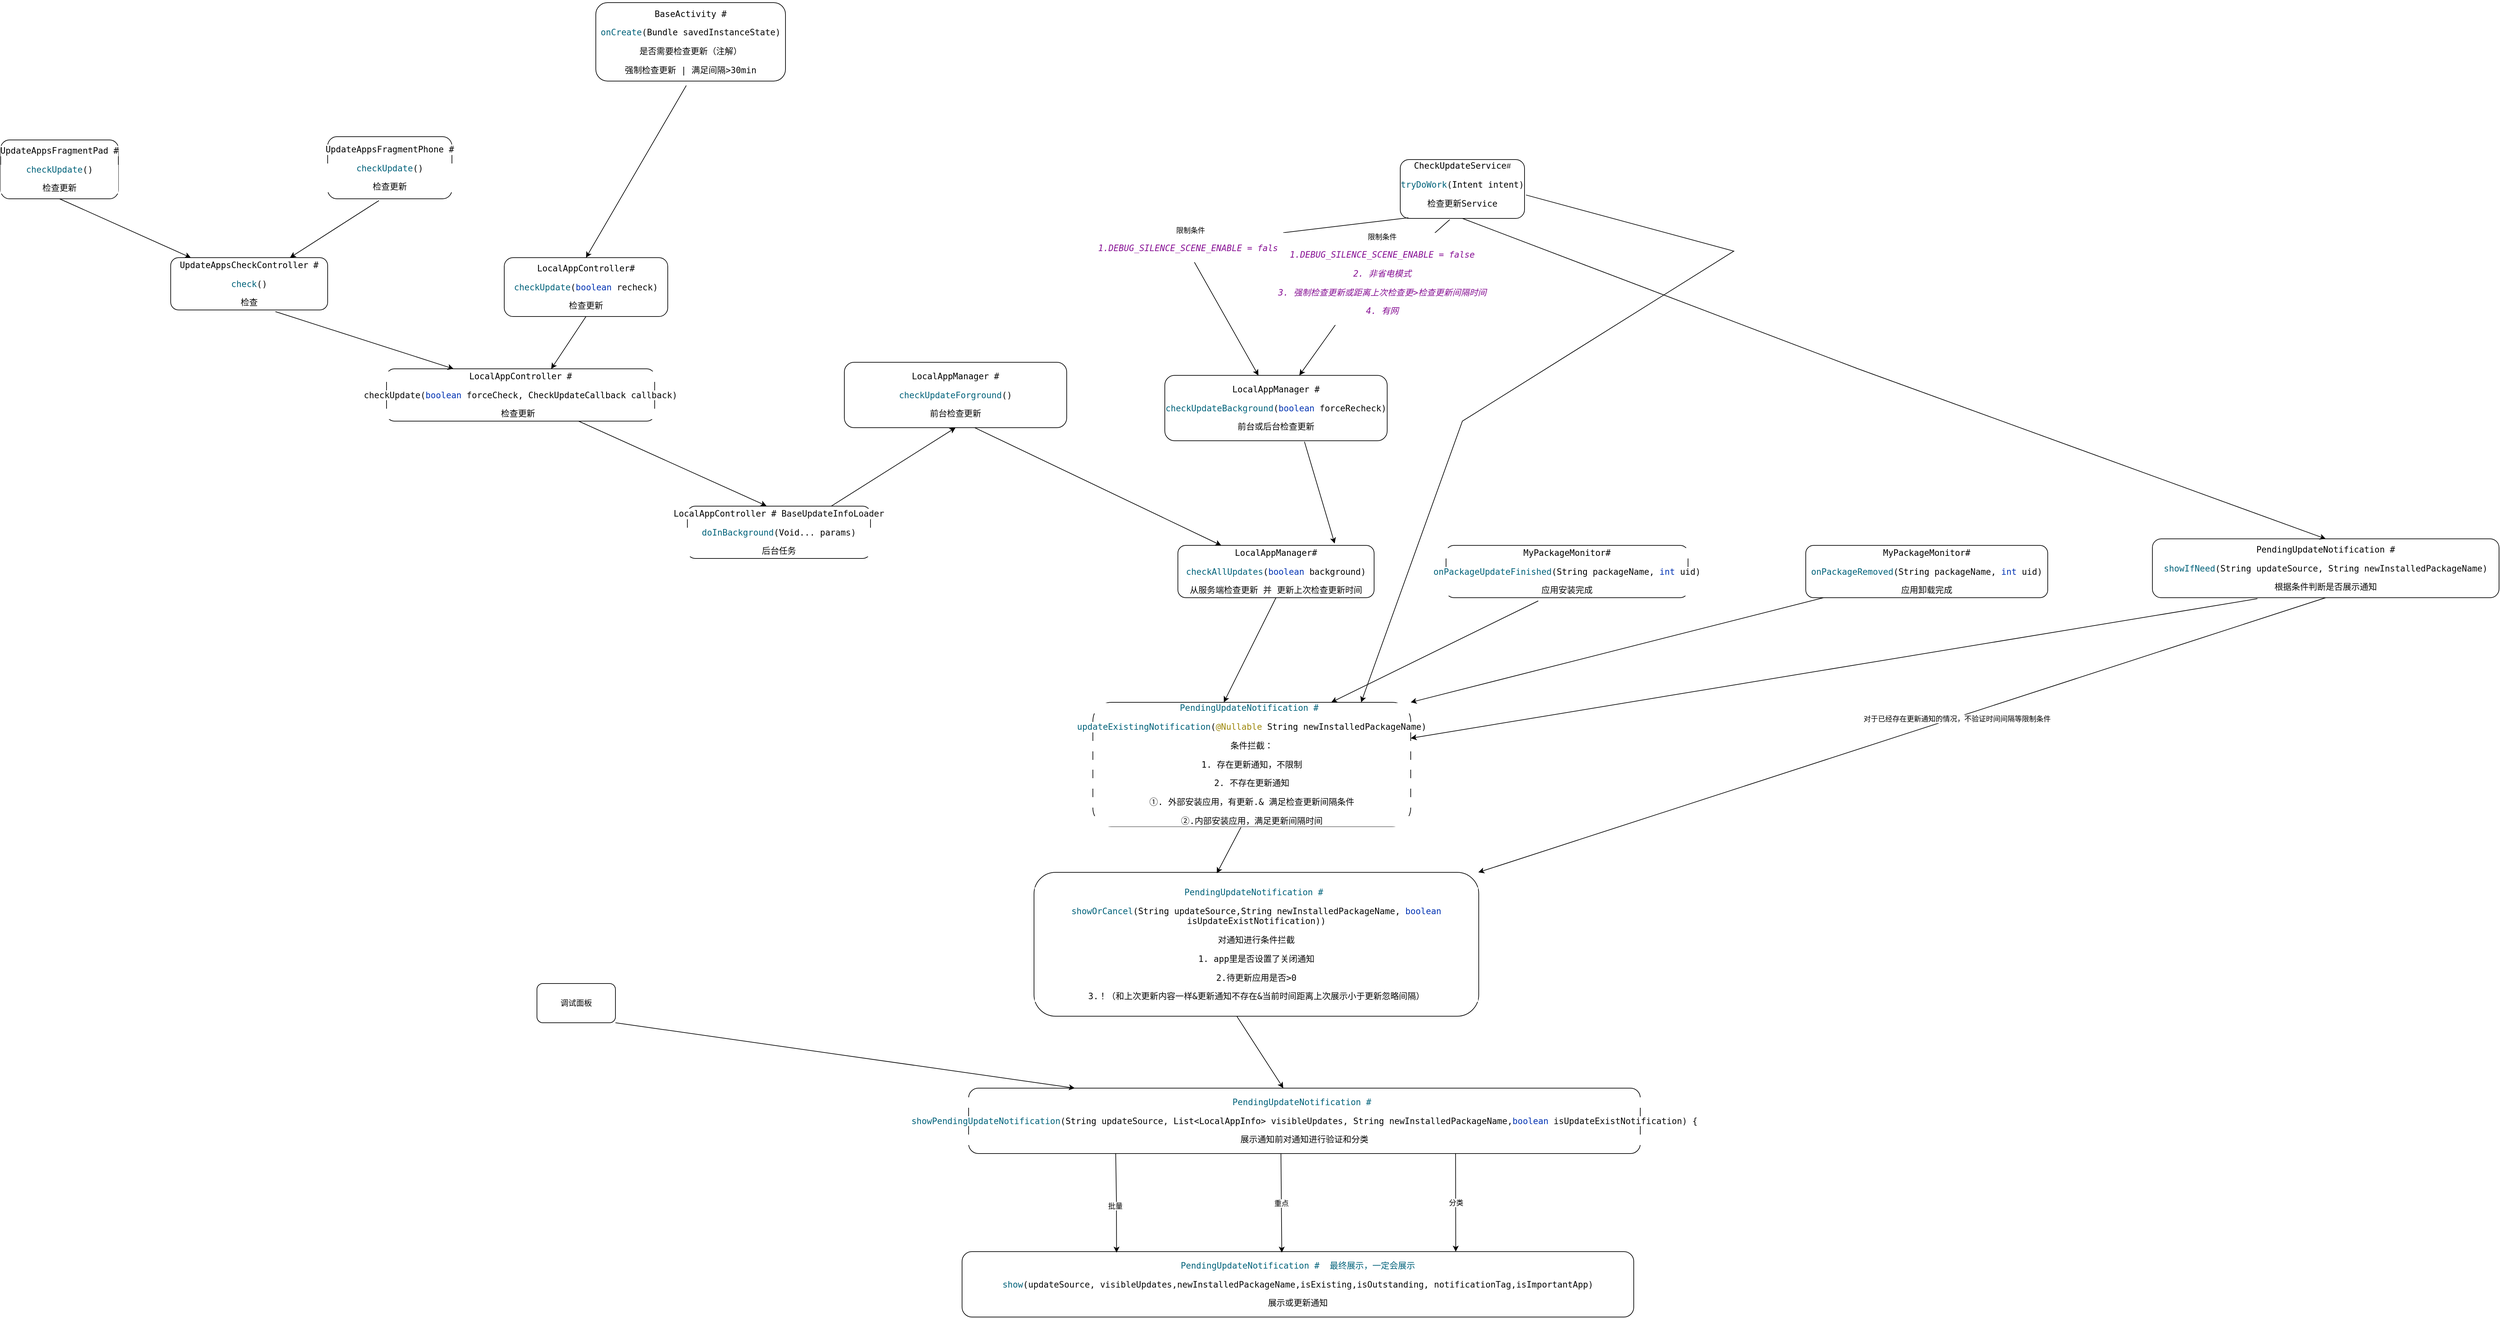 <mxfile version="16.5.0" type="github">
  <diagram id="l4tcxmfZncSMQ29FKpY7" name="Page-1">
    <mxGraphModel dx="3846" dy="2397" grid="1" gridSize="10" guides="1" tooltips="1" connect="1" arrows="1" fold="1" page="1" pageScale="1" pageWidth="827" pageHeight="1169" math="0" shadow="0">
      <root>
        <mxCell id="0" />
        <mxCell id="1" parent="0" />
        <mxCell id="yh1fPblWoHR3ejIN9CGP-2" value="&lt;pre style=&quot;background-color: #ffffff ; color: #080808 ; font-family: &amp;#34;jetbrains mono&amp;#34; , monospace ; font-size: 9.8pt&quot;&gt;&lt;span style=&quot;color: #00627a&quot;&gt;PendingUpdateNotification # &lt;/span&gt;&lt;/pre&gt;&lt;pre style=&quot;background-color: #ffffff ; color: #080808 ; font-family: &amp;#34;jetbrains mono&amp;#34; , monospace ; font-size: 9.8pt&quot;&gt;&lt;span style=&quot;color: #00627a&quot;&gt;updateExistingNotification&lt;/span&gt;(&lt;span style=&quot;color: #9e880d&quot;&gt;@Nullable &lt;/span&gt;&lt;span style=&quot;color: #000000&quot;&gt;String &lt;/span&gt;newInstalledPackageName)&lt;/pre&gt;&lt;pre style=&quot;background-color: #ffffff ; color: #080808 ; font-family: &amp;#34;jetbrains mono&amp;#34; , monospace ; font-size: 9.8pt&quot;&gt;条件拦截：&lt;/pre&gt;&lt;pre style=&quot;background-color: #ffffff ; color: #080808 ; font-family: &amp;#34;jetbrains mono&amp;#34; , monospace ; font-size: 9.8pt&quot;&gt;1. 存在更新通知，不限制&lt;/pre&gt;&lt;pre style=&quot;background-color: #ffffff ; color: #080808 ; font-family: &amp;#34;jetbrains mono&amp;#34; , monospace ; font-size: 9.8pt&quot;&gt;2. 不存在更新通知&lt;/pre&gt;&lt;pre style=&quot;background-color: #ffffff ; color: #080808 ; font-family: &amp;#34;jetbrains mono&amp;#34; , monospace ; font-size: 9.8pt&quot;&gt;①. 外部安装应用，有更新.&amp;amp; 满足检查更新间隔条件&lt;/pre&gt;&lt;pre style=&quot;background-color: #ffffff ; color: #080808 ; font-family: &amp;#34;jetbrains mono&amp;#34; , monospace ; font-size: 9.8pt&quot;&gt;②.内部安装应用，满足更新间隔时间&lt;/pre&gt;" style="rounded=1;whiteSpace=wrap;html=1;" parent="1" vertex="1">
          <mxGeometry x="190" y="280" width="486" height="190" as="geometry" />
        </mxCell>
        <mxCell id="yh1fPblWoHR3ejIN9CGP-3" value="&lt;span style=&quot;background-color: rgb(255 , 255 , 255) ; font-family: &amp;#34;jetbrains mono&amp;#34; , monospace ; font-size: 9.8pt&quot;&gt;CheckUpdateService&lt;/span&gt;#&lt;br&gt;&lt;pre style=&quot;background-color: #ffffff ; color: #080808 ; font-family: &amp;#34;jetbrains mono&amp;#34; , monospace ; font-size: 9.8pt&quot;&gt;&lt;span style=&quot;color: #00627a&quot;&gt;tryDoWork&lt;/span&gt;(&lt;span style=&quot;color: #000000&quot;&gt;Intent &lt;/span&gt;intent)&lt;/pre&gt;&lt;pre style=&quot;background-color: #ffffff ; color: #080808 ; font-family: &amp;#34;jetbrains mono&amp;#34; , monospace ; font-size: 9.8pt&quot;&gt;检查更新Service&lt;/pre&gt;" style="rounded=1;whiteSpace=wrap;html=1;" parent="1" vertex="1">
          <mxGeometry x="660" y="-550" width="190" height="90" as="geometry" />
        </mxCell>
        <mxCell id="yh1fPblWoHR3ejIN9CGP-4" value="&lt;pre style=&quot;background-color: #ffffff ; color: #080808 ; font-family: &amp;#34;jetbrains mono&amp;#34; , monospace ; font-size: 9.8pt&quot;&gt;&lt;pre style=&quot;font-family: &amp;#34;jetbrains mono&amp;#34; , monospace ; font-size: 9.8pt&quot;&gt;&lt;span style=&quot;color: #000000&quot;&gt;LocalAppManager#&lt;/span&gt;&lt;/pre&gt;&lt;/pre&gt;&lt;pre style=&quot;background-color: #ffffff ; color: #080808 ; font-family: &amp;#34;jetbrains mono&amp;#34; , monospace ; font-size: 9.8pt&quot;&gt;&lt;span style=&quot;color: #00627a&quot;&gt;checkAllUpdates&lt;/span&gt;(&lt;span style=&quot;color: #0033b3&quot;&gt;boolean &lt;/span&gt;background)&lt;/pre&gt;&lt;pre style=&quot;background-color: #ffffff ; color: #080808 ; font-family: &amp;#34;jetbrains mono&amp;#34; , monospace ; font-size: 9.8pt&quot;&gt;从服务端检查更新 并 更新上次检查更新时间&lt;/pre&gt;" style="rounded=1;whiteSpace=wrap;html=1;" parent="1" vertex="1">
          <mxGeometry x="320" y="40" width="300" height="80" as="geometry" />
        </mxCell>
        <mxCell id="yh1fPblWoHR3ejIN9CGP-5" value="&lt;pre style=&quot;background-color: #ffffff ; color: #080808 ; font-family: &amp;#34;jetbrains mono&amp;#34; , monospace ; font-size: 9.8pt&quot;&gt;&lt;pre style=&quot;font-family: &amp;#34;jetbrains mono&amp;#34; , monospace ; font-size: 9.8pt&quot;&gt;&lt;span style=&quot;color: #000000&quot;&gt;MyPackageMonitor#&lt;/span&gt;&lt;/pre&gt;&lt;/pre&gt;&lt;pre style=&quot;background-color: #ffffff ; color: #080808 ; font-family: &amp;#34;jetbrains mono&amp;#34; , monospace ; font-size: 9.8pt&quot;&gt;&lt;pre style=&quot;font-family: &amp;#34;jetbrains mono&amp;#34; , monospace ; font-size: 9.8pt&quot;&gt;&lt;span style=&quot;color: #00627a&quot;&gt;onPackageUpdateFinished&lt;/span&gt;(&lt;span style=&quot;color: #000000&quot;&gt;String &lt;/span&gt;packageName, &lt;span style=&quot;color: #0033b3&quot;&gt;int &lt;/span&gt;uid)&lt;/pre&gt;&lt;pre style=&quot;font-family: &amp;#34;jetbrains mono&amp;#34; , monospace ; font-size: 9.8pt&quot;&gt;应用安装完成&lt;/pre&gt;&lt;/pre&gt;" style="rounded=1;whiteSpace=wrap;html=1;" parent="1" vertex="1">
          <mxGeometry x="730" y="40" width="370" height="80" as="geometry" />
        </mxCell>
        <mxCell id="yh1fPblWoHR3ejIN9CGP-6" value="&lt;pre style=&quot;background-color: #ffffff ; color: #080808 ; font-family: &amp;#34;jetbrains mono&amp;#34; , monospace ; font-size: 9.8pt&quot;&gt;&lt;pre style=&quot;font-family: &amp;#34;jetbrains mono&amp;#34; , monospace ; font-size: 9.8pt&quot;&gt;&lt;span style=&quot;color: #000000&quot;&gt;MyPackageMonitor#&lt;/span&gt;&lt;/pre&gt;&lt;/pre&gt;&lt;pre style=&quot;background-color: #ffffff ; color: #080808 ; font-family: &amp;#34;jetbrains mono&amp;#34; , monospace ; font-size: 9.8pt&quot;&gt;&lt;pre style=&quot;font-family: &amp;#34;jetbrains mono&amp;#34; , monospace ; font-size: 9.8pt&quot;&gt;&lt;span style=&quot;color: rgb(0 , 98 , 122) ; font-family: &amp;#34;jetbrains mono&amp;#34; , monospace ; font-size: 9.8pt&quot;&gt;onPackageRemoved&lt;/span&gt;(&lt;span style=&quot;color: #000000&quot;&gt;String &lt;/span&gt;packageName, &lt;span style=&quot;color: #0033b3&quot;&gt;int &lt;/span&gt;uid)&lt;/pre&gt;&lt;pre style=&quot;font-family: &amp;#34;jetbrains mono&amp;#34; , monospace ; font-size: 9.8pt&quot;&gt;应用卸载完成&lt;/pre&gt;&lt;/pre&gt;" style="rounded=1;whiteSpace=wrap;html=1;" parent="1" vertex="1">
          <mxGeometry x="1280" y="40" width="370" height="80" as="geometry" />
        </mxCell>
        <mxCell id="yh1fPblWoHR3ejIN9CGP-7" value="&lt;pre style=&quot;background-color: #ffffff ; color: #080808 ; font-family: &amp;#34;jetbrains mono&amp;#34; , monospace ; font-size: 9.8pt&quot;&gt;&lt;pre style=&quot;font-family: &amp;#34;jetbrains mono&amp;#34; , monospace ; font-size: 9.8pt&quot;&gt;&lt;pre style=&quot;font-family: &amp;#34;jetbrains mono&amp;#34; , monospace ; font-size: 9.8pt&quot;&gt;&lt;span style=&quot;color: #000000&quot;&gt;PendingUpdateNotification #&lt;/span&gt;&lt;/pre&gt;&lt;/pre&gt;&lt;pre style=&quot;font-family: &amp;#34;jetbrains mono&amp;#34; , monospace ; font-size: 9.8pt&quot;&gt;&lt;span style=&quot;color: #00627a&quot;&gt;showIfNeed&lt;/span&gt;(&lt;span style=&quot;color: #000000&quot;&gt;String &lt;/span&gt;updateSource, &lt;span style=&quot;color: #000000&quot;&gt;String &lt;/span&gt;newInstalledPackageName)&lt;/pre&gt;&lt;pre style=&quot;font-family: &amp;#34;jetbrains mono&amp;#34; , monospace ; font-size: 9.8pt&quot;&gt;根据条件判断是否展示通知&lt;/pre&gt;&lt;/pre&gt;" style="rounded=1;whiteSpace=wrap;html=1;" parent="1" vertex="1">
          <mxGeometry x="1810" y="30" width="530" height="90" as="geometry" />
        </mxCell>
        <mxCell id="yh1fPblWoHR3ejIN9CGP-8" value="" style="endArrow=classic;html=1;rounded=0;exitX=0.5;exitY=1;exitDx=0;exitDy=0;entryX=0.5;entryY=0;entryDx=0;entryDy=0;" parent="1" source="yh1fPblWoHR3ejIN9CGP-3" target="yh1fPblWoHR3ejIN9CGP-7" edge="1">
          <mxGeometry width="50" height="50" relative="1" as="geometry">
            <mxPoint x="380" y="100" as="sourcePoint" />
            <mxPoint x="430" y="50" as="targetPoint" />
            <Array as="points">
              <mxPoint x="1360" y="-230" />
            </Array>
          </mxGeometry>
        </mxCell>
        <mxCell id="yh1fPblWoHR3ejIN9CGP-9" value="&lt;pre style=&quot;background-color: #ffffff ; color: #080808 ; font-family: &amp;#34;jetbrains mono&amp;#34; , monospace ; font-size: 9.8pt&quot;&gt;&lt;pre style=&quot;font-family: &amp;#34;jetbrains mono&amp;#34; , monospace ; font-size: 9.8pt&quot;&gt;&lt;span style=&quot;color: #000000&quot;&gt;LocalAppManager #&lt;/span&gt;&lt;/pre&gt;&lt;/pre&gt;&lt;pre style=&quot;background-color: #ffffff ; color: #080808 ; font-family: &amp;#34;jetbrains mono&amp;#34; , monospace ; font-size: 9.8pt&quot;&gt;&lt;span style=&quot;color: #00627a&quot;&gt;checkUpdateBackground&lt;/span&gt;(&lt;span style=&quot;color: #0033b3&quot;&gt;boolean &lt;/span&gt;forceRecheck)&lt;/pre&gt;&lt;pre style=&quot;background-color: #ffffff ; color: #080808 ; font-family: &amp;#34;jetbrains mono&amp;#34; , monospace ; font-size: 9.8pt&quot;&gt;前台或后台检查更新&lt;/pre&gt;" style="rounded=1;whiteSpace=wrap;html=1;" parent="1" vertex="1">
          <mxGeometry x="300" y="-220" width="340" height="100" as="geometry" />
        </mxCell>
        <mxCell id="yh1fPblWoHR3ejIN9CGP-10" value="" style="endArrow=classic;html=1;rounded=0;exitX=0.065;exitY=0.989;exitDx=0;exitDy=0;exitPerimeter=0;entryX=0.421;entryY=0.002;entryDx=0;entryDy=0;entryPerimeter=0;" parent="1" source="yh1fPblWoHR3ejIN9CGP-3" target="yh1fPblWoHR3ejIN9CGP-9" edge="1">
          <mxGeometry width="50" height="50" relative="1" as="geometry">
            <mxPoint x="700" y="-220" as="sourcePoint" />
            <mxPoint x="750" y="-270" as="targetPoint" />
            <Array as="points">
              <mxPoint x="330" y="-420" />
            </Array>
          </mxGeometry>
        </mxCell>
        <mxCell id="yh1fPblWoHR3ejIN9CGP-11" value="限制条件&lt;br&gt;&lt;pre style=&quot;color: rgb(8 , 8 , 8) ; font-family: &amp;#34;jetbrains mono&amp;#34; , monospace ; font-size: 9.8pt&quot;&gt;&lt;span style=&quot;color: #871094 ; font-style: italic&quot;&gt;1.DEBUG_SILENCE_SCENE_ENABLE = false&lt;/span&gt;&lt;/pre&gt;" style="edgeLabel;html=1;align=center;verticalAlign=middle;resizable=0;points=[];" parent="yh1fPblWoHR3ejIN9CGP-10" vertex="1" connectable="0">
          <mxGeometry x="0.17" relative="1" as="geometry">
            <mxPoint as="offset" />
          </mxGeometry>
        </mxCell>
        <mxCell id="yh1fPblWoHR3ejIN9CGP-12" value="" style="endArrow=classic;html=1;rounded=0;exitX=0.398;exitY=1.021;exitDx=0;exitDy=0;exitPerimeter=0;" parent="1" source="yh1fPblWoHR3ejIN9CGP-3" target="yh1fPblWoHR3ejIN9CGP-9" edge="1">
          <mxGeometry width="50" height="50" relative="1" as="geometry">
            <mxPoint x="700" y="-220" as="sourcePoint" />
            <mxPoint x="750" y="-270" as="targetPoint" />
            <Array as="points">
              <mxPoint x="570" y="-310" />
            </Array>
          </mxGeometry>
        </mxCell>
        <mxCell id="yh1fPblWoHR3ejIN9CGP-14" value="限制条件&lt;br&gt;&lt;pre style=&quot;color: rgb(8 , 8 , 8) ; font-family: &amp;#34;jetbrains mono&amp;#34; , monospace ; font-size: 9.8pt&quot;&gt;&lt;span style=&quot;color: rgb(135 , 16 , 148) ; font-style: italic&quot;&gt;1.DEBUG_SILENCE_SCENE_ENABLE = false&lt;/span&gt;&lt;/pre&gt;&lt;pre style=&quot;color: rgb(8 , 8 , 8) ; font-family: &amp;#34;jetbrains mono&amp;#34; , monospace ; font-size: 9.8pt&quot;&gt;&lt;span style=&quot;color: rgb(135 , 16 , 148) ; font-style: italic&quot;&gt;2. 非省电模式&lt;/span&gt;&lt;/pre&gt;&lt;pre style=&quot;color: rgb(8 , 8 , 8) ; font-family: &amp;#34;jetbrains mono&amp;#34; , monospace ; font-size: 9.8pt&quot;&gt;&lt;span style=&quot;color: rgb(135 , 16 , 148) ; font-style: italic&quot;&gt;3. 强制检查更新或距离上次检查更&amp;gt;检查更新间隔时间&lt;/span&gt;&lt;/pre&gt;&lt;pre style=&quot;color: rgb(8 , 8 , 8) ; font-family: &amp;#34;jetbrains mono&amp;#34; , monospace ; font-size: 9.8pt&quot;&gt;&lt;span style=&quot;color: rgb(135 , 16 , 148) ; font-style: italic&quot;&gt;4. 有网&lt;/span&gt;&lt;/pre&gt;" style="edgeLabel;html=1;align=center;verticalAlign=middle;resizable=0;points=[];" parent="yh1fPblWoHR3ejIN9CGP-12" vertex="1" connectable="0">
          <mxGeometry x="-0.175" y="-2" relative="1" as="geometry">
            <mxPoint as="offset" />
          </mxGeometry>
        </mxCell>
        <mxCell id="yh1fPblWoHR3ejIN9CGP-15" value="&lt;pre style=&quot;background-color: #ffffff ; color: #080808 ; font-family: &amp;#34;jetbrains mono&amp;#34; , monospace ; font-size: 9.8pt&quot;&gt;&lt;span style=&quot;color: #000000&quot;&gt;LocalAppController # &lt;/span&gt;BaseUpdateInfoLoader&lt;/pre&gt;&lt;pre style=&quot;background-color: #ffffff ; color: #080808 ; font-family: &amp;#34;jetbrains mono&amp;#34; , monospace ; font-size: 9.8pt&quot;&gt;&lt;pre style=&quot;font-family: &amp;#34;jetbrains mono&amp;#34; , monospace ; font-size: 9.8pt&quot;&gt;&lt;span style=&quot;color: #00627a&quot;&gt;doInBackground&lt;/span&gt;(&lt;span style=&quot;color: #000000&quot;&gt;Void&lt;/span&gt;... params)&lt;/pre&gt;&lt;pre style=&quot;font-family: &amp;#34;jetbrains mono&amp;#34; , monospace ; font-size: 9.8pt&quot;&gt;后台任务&lt;/pre&gt;&lt;/pre&gt;" style="rounded=1;whiteSpace=wrap;html=1;" parent="1" vertex="1">
          <mxGeometry x="-430" y="-20" width="280" height="80" as="geometry" />
        </mxCell>
        <mxCell id="yh1fPblWoHR3ejIN9CGP-16" value="&lt;pre style=&quot;background-color: rgb(255 , 255 , 255) ; color: rgb(8 , 8 , 8) ; font-family: &amp;#34;jetbrains mono&amp;#34; , monospace ; font-size: 9.8pt&quot;&gt;&lt;span style=&quot;color: rgb(0 , 0 , 0)&quot;&gt;LocalAppController #&lt;/span&gt;&lt;/pre&gt;&lt;pre style=&quot;background-color: rgb(255 , 255 , 255) ; color: rgb(8 , 8 , 8) ; font-family: &amp;#34;jetbrains mono&amp;#34; , monospace ; font-size: 9.8pt&quot;&gt;checkUpdate&lt;span style=&quot;font-family: &amp;#34;jetbrains mono&amp;#34; , monospace ; font-size: 9.8pt&quot;&gt;(&lt;/span&gt;&lt;span style=&quot;font-family: &amp;#34;jetbrains mono&amp;#34; , monospace ; font-size: 9.8pt ; color: rgb(0 , 51 , 179)&quot;&gt;boolean &lt;/span&gt;&lt;span style=&quot;font-family: &amp;#34;jetbrains mono&amp;#34; , monospace ; font-size: 9.8pt&quot;&gt;forceCheck, &lt;/span&gt;&lt;span style=&quot;font-family: &amp;#34;jetbrains mono&amp;#34; , monospace ; font-size: 9.8pt ; color: rgb(0 , 0 , 0)&quot;&gt;CheckUpdateCallback &lt;/span&gt;&lt;span style=&quot;font-family: &amp;#34;jetbrains mono&amp;#34; , monospace ; font-size: 9.8pt&quot;&gt;callback)&lt;/span&gt;&lt;/pre&gt;&lt;pre style=&quot;background-color: rgb(255 , 255 , 255) ; color: rgb(8 , 8 , 8) ; font-family: &amp;#34;jetbrains mono&amp;#34; , monospace ; font-size: 9.8pt&quot;&gt;&lt;span style=&quot;color: rgb(0 , 0 , 0)&quot;&gt;检查更新 &lt;/span&gt;&lt;/pre&gt;" style="rounded=1;whiteSpace=wrap;html=1;" parent="1" vertex="1">
          <mxGeometry x="-890" y="-230" width="410" height="80" as="geometry" />
        </mxCell>
        <mxCell id="yh1fPblWoHR3ejIN9CGP-17" value="&lt;pre style=&quot;background-color: #ffffff ; color: #080808 ; font-family: &amp;#34;jetbrains mono&amp;#34; , monospace ; font-size: 9.8pt&quot;&gt;&lt;span style=&quot;color: #000000&quot;&gt;LocalAppController#&lt;/span&gt;&lt;/pre&gt;&lt;pre style=&quot;background-color: #ffffff ; color: #080808 ; font-family: &amp;#34;jetbrains mono&amp;#34; , monospace ; font-size: 9.8pt&quot;&gt;&lt;pre style=&quot;font-family: &amp;#34;jetbrains mono&amp;#34; , monospace ; font-size: 9.8pt&quot;&gt;&lt;span style=&quot;color: #00627a&quot;&gt;checkUpdate&lt;/span&gt;(&lt;span style=&quot;color: #0033b3&quot;&gt;boolean &lt;/span&gt;recheck)&lt;/pre&gt;&lt;pre style=&quot;font-family: &amp;#34;jetbrains mono&amp;#34; , monospace ; font-size: 9.8pt&quot;&gt;检查更新&lt;/pre&gt;&lt;/pre&gt;" style="rounded=1;whiteSpace=wrap;html=1;" parent="1" vertex="1">
          <mxGeometry x="-710" y="-400" width="250" height="90" as="geometry" />
        </mxCell>
        <mxCell id="yh1fPblWoHR3ejIN9CGP-18" value="&lt;pre style=&quot;background-color: #ffffff ; color: #080808 ; font-family: &amp;#34;jetbrains mono&amp;#34; , monospace ; font-size: 9.8pt&quot;&gt;&lt;span style=&quot;color: #000000&quot;&gt;UpdateAppsCheckController #&lt;/span&gt;&lt;/pre&gt;&lt;pre style=&quot;background-color: #ffffff ; color: #080808 ; font-family: &amp;#34;jetbrains mono&amp;#34; , monospace ; font-size: 9.8pt&quot;&gt;&lt;pre style=&quot;font-family: &amp;#34;jetbrains mono&amp;#34; , monospace ; font-size: 9.8pt&quot;&gt;&lt;span style=&quot;color: #00627a&quot;&gt;check&lt;/span&gt;()&lt;/pre&gt;&lt;pre style=&quot;font-family: &amp;#34;jetbrains mono&amp;#34; , monospace ; font-size: 9.8pt&quot;&gt;检查&lt;/pre&gt;&lt;/pre&gt;" style="rounded=1;whiteSpace=wrap;html=1;" parent="1" vertex="1">
          <mxGeometry x="-1220" y="-400" width="240" height="80" as="geometry" />
        </mxCell>
        <mxCell id="yh1fPblWoHR3ejIN9CGP-19" value="&lt;pre style=&quot;background-color: #ffffff ; color: #080808 ; font-family: &amp;#34;jetbrains mono&amp;#34; , monospace ; font-size: 9.8pt&quot;&gt;&lt;span style=&quot;color: #000000&quot;&gt;UpdateAppsFragmentPad #&lt;/span&gt;&lt;/pre&gt;&lt;pre style=&quot;background-color: #ffffff ; color: #080808 ; font-family: &amp;#34;jetbrains mono&amp;#34; , monospace ; font-size: 9.8pt&quot;&gt;&lt;pre style=&quot;font-family: &amp;#34;jetbrains mono&amp;#34; , monospace ; font-size: 9.8pt&quot;&gt;&lt;span style=&quot;color: #00627a&quot;&gt;checkUpdate&lt;/span&gt;()&lt;/pre&gt;&lt;pre style=&quot;font-family: &amp;#34;jetbrains mono&amp;#34; , monospace ; font-size: 9.8pt&quot;&gt;检查更新&lt;/pre&gt;&lt;/pre&gt;" style="rounded=1;whiteSpace=wrap;html=1;" parent="1" vertex="1">
          <mxGeometry x="-1480" y="-580" width="180" height="90" as="geometry" />
        </mxCell>
        <mxCell id="yh1fPblWoHR3ejIN9CGP-20" value="&lt;pre style=&quot;background-color: #ffffff ; color: #080808 ; font-family: &amp;#34;jetbrains mono&amp;#34; , monospace ; font-size: 9.8pt&quot;&gt;&lt;span style=&quot;color: #000000&quot;&gt;UpdateAppsFragmentPhone #&lt;/span&gt;&lt;/pre&gt;&lt;pre style=&quot;background-color: #ffffff ; color: #080808 ; font-family: &amp;#34;jetbrains mono&amp;#34; , monospace ; font-size: 9.8pt&quot;&gt;&lt;pre style=&quot;font-family: &amp;#34;jetbrains mono&amp;#34; , monospace ; font-size: 9.8pt&quot;&gt;&lt;span style=&quot;color: #00627a&quot;&gt;checkUpdate&lt;/span&gt;()&lt;/pre&gt;&lt;pre style=&quot;font-family: &amp;#34;jetbrains mono&amp;#34; , monospace ; font-size: 9.8pt&quot;&gt;检查更新&lt;/pre&gt;&lt;/pre&gt;" style="rounded=1;whiteSpace=wrap;html=1;" parent="1" vertex="1">
          <mxGeometry x="-980" y="-585" width="190" height="95" as="geometry" />
        </mxCell>
        <mxCell id="yh1fPblWoHR3ejIN9CGP-22" value="" style="endArrow=classic;html=1;rounded=0;exitX=0.5;exitY=1;exitDx=0;exitDy=0;" parent="1" source="yh1fPblWoHR3ejIN9CGP-19" target="yh1fPblWoHR3ejIN9CGP-18" edge="1">
          <mxGeometry width="50" height="50" relative="1" as="geometry">
            <mxPoint x="-900" y="-560" as="sourcePoint" />
            <mxPoint x="-850" y="-610" as="targetPoint" />
          </mxGeometry>
        </mxCell>
        <mxCell id="yh1fPblWoHR3ejIN9CGP-23" value="" style="endArrow=classic;html=1;rounded=0;exitX=0.413;exitY=1.028;exitDx=0;exitDy=0;exitPerimeter=0;" parent="1" source="yh1fPblWoHR3ejIN9CGP-20" target="yh1fPblWoHR3ejIN9CGP-18" edge="1">
          <mxGeometry width="50" height="50" relative="1" as="geometry">
            <mxPoint x="-900" y="-560" as="sourcePoint" />
            <mxPoint x="-850" y="-610" as="targetPoint" />
          </mxGeometry>
        </mxCell>
        <mxCell id="yh1fPblWoHR3ejIN9CGP-24" value="" style="endArrow=classic;html=1;rounded=0;exitX=0.667;exitY=1.031;exitDx=0;exitDy=0;exitPerimeter=0;entryX=0.25;entryY=0;entryDx=0;entryDy=0;" parent="1" source="yh1fPblWoHR3ejIN9CGP-18" target="yh1fPblWoHR3ejIN9CGP-16" edge="1">
          <mxGeometry width="50" height="50" relative="1" as="geometry">
            <mxPoint x="-900" y="-260" as="sourcePoint" />
            <mxPoint x="-850" y="-310" as="targetPoint" />
          </mxGeometry>
        </mxCell>
        <mxCell id="yh1fPblWoHR3ejIN9CGP-25" value="" style="endArrow=classic;html=1;rounded=0;exitX=0.5;exitY=1;exitDx=0;exitDy=0;entryX=0.614;entryY=0.002;entryDx=0;entryDy=0;entryPerimeter=0;" parent="1" source="yh1fPblWoHR3ejIN9CGP-17" target="yh1fPblWoHR3ejIN9CGP-16" edge="1">
          <mxGeometry width="50" height="50" relative="1" as="geometry">
            <mxPoint x="-900" y="-260" as="sourcePoint" />
            <mxPoint x="-850" y="-310" as="targetPoint" />
          </mxGeometry>
        </mxCell>
        <mxCell id="yh1fPblWoHR3ejIN9CGP-26" value="&lt;pre style=&quot;background-color: #ffffff ; color: #080808 ; font-family: &amp;#34;jetbrains mono&amp;#34; , monospace ; font-size: 9.8pt&quot;&gt;&lt;span style=&quot;color: #000000&quot;&gt;BaseActivity #&lt;/span&gt;&lt;/pre&gt;&lt;pre style=&quot;background-color: #ffffff ; color: #080808 ; font-family: &amp;#34;jetbrains mono&amp;#34; , monospace ; font-size: 9.8pt&quot;&gt;&lt;pre style=&quot;font-family: &amp;#34;jetbrains mono&amp;#34; , monospace ; font-size: 9.8pt&quot;&gt;&lt;span style=&quot;color: #00627a&quot;&gt;onCreate&lt;/span&gt;(&lt;span style=&quot;color: #000000&quot;&gt;Bundle &lt;/span&gt;savedInstanceState)&lt;/pre&gt;&lt;pre style=&quot;font-family: &amp;#34;jetbrains mono&amp;#34; , monospace ; font-size: 9.8pt&quot;&gt;是否需要检查更新（注解）&lt;/pre&gt;&lt;pre style=&quot;font-family: &amp;#34;jetbrains mono&amp;#34; , monospace ; font-size: 9.8pt&quot;&gt;强制检查更新 | 满足间隔&amp;gt;30min&lt;/pre&gt;&lt;/pre&gt;" style="rounded=1;whiteSpace=wrap;html=1;" parent="1" vertex="1">
          <mxGeometry x="-570" y="-790" width="290" height="120" as="geometry" />
        </mxCell>
        <mxCell id="yh1fPblWoHR3ejIN9CGP-27" value="" style="endArrow=classic;html=1;rounded=0;exitX=0.477;exitY=1.056;exitDx=0;exitDy=0;exitPerimeter=0;entryX=0.5;entryY=0;entryDx=0;entryDy=0;" parent="1" source="yh1fPblWoHR3ejIN9CGP-26" target="yh1fPblWoHR3ejIN9CGP-17" edge="1">
          <mxGeometry width="50" height="50" relative="1" as="geometry">
            <mxPoint x="-640" y="-510" as="sourcePoint" />
            <mxPoint x="-590" y="-560" as="targetPoint" />
          </mxGeometry>
        </mxCell>
        <mxCell id="yh1fPblWoHR3ejIN9CGP-28" value="" style="endArrow=classic;html=1;rounded=0;entryX=0.432;entryY=-0.005;entryDx=0;entryDy=0;entryPerimeter=0;" parent="1" source="yh1fPblWoHR3ejIN9CGP-16" target="yh1fPblWoHR3ejIN9CGP-15" edge="1">
          <mxGeometry width="50" height="50" relative="1" as="geometry">
            <mxPoint x="-640" y="-40" as="sourcePoint" />
            <mxPoint x="-590" y="-90" as="targetPoint" />
          </mxGeometry>
        </mxCell>
        <mxCell id="yh1fPblWoHR3ejIN9CGP-29" value="" style="endArrow=classic;html=1;rounded=0;entryX=0.5;entryY=1;entryDx=0;entryDy=0;" parent="1" target="yh1fPblWoHR3ejIN9CGP-30" edge="1">
          <mxGeometry width="50" height="50" relative="1" as="geometry">
            <mxPoint x="-210" y="-20" as="sourcePoint" />
            <mxPoint x="-160" y="-70" as="targetPoint" />
          </mxGeometry>
        </mxCell>
        <mxCell id="yh1fPblWoHR3ejIN9CGP-30" value="&lt;pre style=&quot;background-color: #ffffff ; color: #080808 ; font-family: &amp;#34;jetbrains mono&amp;#34; , monospace ; font-size: 9.8pt&quot;&gt;&lt;pre style=&quot;font-family: &amp;#34;jetbrains mono&amp;#34; , monospace ; font-size: 9.8pt&quot;&gt;&lt;span style=&quot;color: #000000&quot;&gt;LocalAppManager #&lt;/span&gt;&lt;/pre&gt;&lt;/pre&gt;&lt;pre style=&quot;background-color: #ffffff ; color: #080808 ; font-family: &amp;#34;jetbrains mono&amp;#34; , monospace ; font-size: 9.8pt&quot;&gt;&lt;span style=&quot;color: rgb(0 , 98 , 122) ; font-family: &amp;#34;jetbrains mono&amp;#34; , monospace ; font-size: 9.8pt&quot;&gt;checkUpdateForground&lt;/span&gt;()&lt;/pre&gt;&lt;pre style=&quot;background-color: #ffffff ; color: #080808 ; font-family: &amp;#34;jetbrains mono&amp;#34; , monospace ; font-size: 9.8pt&quot;&gt;前台检查更新&lt;/pre&gt;" style="rounded=1;whiteSpace=wrap;html=1;" parent="1" vertex="1">
          <mxGeometry x="-190" y="-240" width="340" height="100" as="geometry" />
        </mxCell>
        <mxCell id="yh1fPblWoHR3ejIN9CGP-31" value="" style="endArrow=classic;html=1;rounded=0;exitX=0.585;exitY=0.998;exitDx=0;exitDy=0;exitPerimeter=0;" parent="1" source="yh1fPblWoHR3ejIN9CGP-30" target="yh1fPblWoHR3ejIN9CGP-4" edge="1">
          <mxGeometry width="50" height="50" relative="1" as="geometry">
            <mxPoint x="50" y="-20" as="sourcePoint" />
            <mxPoint x="100" y="-70" as="targetPoint" />
          </mxGeometry>
        </mxCell>
        <mxCell id="yh1fPblWoHR3ejIN9CGP-32" value="" style="endArrow=classic;html=1;rounded=0;exitX=0.628;exitY=1.015;exitDx=0;exitDy=0;exitPerimeter=0;entryX=0.799;entryY=-0.036;entryDx=0;entryDy=0;entryPerimeter=0;" parent="1" source="yh1fPblWoHR3ejIN9CGP-9" target="yh1fPblWoHR3ejIN9CGP-4" edge="1">
          <mxGeometry width="50" height="50" relative="1" as="geometry">
            <mxPoint x="490" y="-10" as="sourcePoint" />
            <mxPoint x="540" y="-60" as="targetPoint" />
          </mxGeometry>
        </mxCell>
        <mxCell id="yh1fPblWoHR3ejIN9CGP-33" value="" style="endArrow=classic;html=1;rounded=0;exitX=0.5;exitY=1;exitDx=0;exitDy=0;entryX=0.412;entryY=0;entryDx=0;entryDy=0;entryPerimeter=0;" parent="1" source="yh1fPblWoHR3ejIN9CGP-4" target="yh1fPblWoHR3ejIN9CGP-2" edge="1">
          <mxGeometry width="50" height="50" relative="1" as="geometry">
            <mxPoint x="300" y="190" as="sourcePoint" />
            <mxPoint x="350" y="140" as="targetPoint" />
          </mxGeometry>
        </mxCell>
        <mxCell id="yh1fPblWoHR3ejIN9CGP-34" value="" style="endArrow=classic;html=1;rounded=0;exitX=1.012;exitY=0.602;exitDx=0;exitDy=0;exitPerimeter=0;entryX=0.844;entryY=0;entryDx=0;entryDy=0;entryPerimeter=0;" parent="1" source="yh1fPblWoHR3ejIN9CGP-3" target="yh1fPblWoHR3ejIN9CGP-2" edge="1">
          <mxGeometry width="50" height="50" relative="1" as="geometry">
            <mxPoint x="920" y="-250" as="sourcePoint" />
            <mxPoint x="970" y="-300" as="targetPoint" />
            <Array as="points">
              <mxPoint x="1170" y="-410" />
              <mxPoint x="755" y="-150" />
            </Array>
          </mxGeometry>
        </mxCell>
        <mxCell id="yh1fPblWoHR3ejIN9CGP-35" value="" style="endArrow=classic;html=1;rounded=0;entryX=1;entryY=0;entryDx=0;entryDy=0;" parent="1" source="yh1fPblWoHR3ejIN9CGP-6" target="yh1fPblWoHR3ejIN9CGP-2" edge="1">
          <mxGeometry width="50" height="50" relative="1" as="geometry">
            <mxPoint x="1250" y="270" as="sourcePoint" />
            <mxPoint x="1300" y="220" as="targetPoint" />
          </mxGeometry>
        </mxCell>
        <mxCell id="yh1fPblWoHR3ejIN9CGP-36" value="" style="endArrow=classic;html=1;rounded=0;exitX=0.381;exitY=1.061;exitDx=0;exitDy=0;exitPerimeter=0;entryX=0.75;entryY=0;entryDx=0;entryDy=0;" parent="1" source="yh1fPblWoHR3ejIN9CGP-5" target="yh1fPblWoHR3ejIN9CGP-2" edge="1">
          <mxGeometry width="50" height="50" relative="1" as="geometry">
            <mxPoint x="800" y="230" as="sourcePoint" />
            <mxPoint x="850" y="180" as="targetPoint" />
          </mxGeometry>
        </mxCell>
        <mxCell id="yh1fPblWoHR3ejIN9CGP-37" value="" style="endArrow=classic;html=1;rounded=0;exitX=0.303;exitY=1.017;exitDx=0;exitDy=0;exitPerimeter=0;" parent="1" source="yh1fPblWoHR3ejIN9CGP-7" target="yh1fPblWoHR3ejIN9CGP-2" edge="1">
          <mxGeometry width="50" height="50" relative="1" as="geometry">
            <mxPoint x="1980" y="270" as="sourcePoint" />
            <mxPoint x="2030" y="220" as="targetPoint" />
          </mxGeometry>
        </mxCell>
        <mxCell id="yh1fPblWoHR3ejIN9CGP-38" value="&lt;pre style=&quot;background-color: #ffffff ; color: #080808 ; font-family: &amp;#34;jetbrains mono&amp;#34; , monospace ; font-size: 9.8pt&quot;&gt;&lt;span style=&quot;color: #00627a&quot;&gt;PendingUpdateNotification # &lt;/span&gt;&lt;/pre&gt;&lt;pre style=&quot;background-color: #ffffff ; color: #080808 ; font-family: &amp;#34;jetbrains mono&amp;#34; , monospace ; font-size: 9.8pt&quot;&gt;&lt;span style=&quot;color: #00627a&quot;&gt;showOrCancel&lt;/span&gt;(&lt;span style=&quot;color: #000000&quot;&gt;String &lt;/span&gt;updateSource,&lt;span style=&quot;color: #000000&quot;&gt;String &lt;/span&gt;newInstalledPackageName, &lt;span style=&quot;font-size: 9.8pt ; white-space: normal ; color: rgb(0 , 51 , 179)&quot;&gt;boolean &lt;/span&gt;&lt;span style=&quot;font-size: 9.8pt ; white-space: normal&quot;&gt;isUpdateExistNotification)&lt;/span&gt;&lt;span style=&quot;font-family: &amp;#34;jetbrains mono&amp;#34; , monospace ; font-size: 9.8pt ; white-space: normal&quot;&gt;)&lt;/span&gt;&lt;/pre&gt;&lt;pre style=&quot;background-color: #ffffff ; color: #080808 ; font-family: &amp;#34;jetbrains mono&amp;#34; , monospace ; font-size: 9.8pt&quot;&gt;对通知进行条件拦截&lt;/pre&gt;&lt;pre style=&quot;background-color: #ffffff ; color: #080808 ; font-family: &amp;#34;jetbrains mono&amp;#34; , monospace ; font-size: 9.8pt&quot;&gt;1. app里是否设置了关闭通知&lt;/pre&gt;&lt;pre style=&quot;background-color: #ffffff ; color: #080808 ; font-family: &amp;#34;jetbrains mono&amp;#34; , monospace ; font-size: 9.8pt&quot;&gt;2.待更新应用是否&amp;gt;0&lt;/pre&gt;&lt;pre style=&quot;background-color: #ffffff ; color: #080808 ; font-family: &amp;#34;jetbrains mono&amp;#34; , monospace ; font-size: 9.8pt&quot;&gt;3.！（和上次更新内容一样&amp;amp;更新通知不存在&amp;amp;当前时间距离上次展示小于更新忽略间隔）&lt;/pre&gt;" style="rounded=1;whiteSpace=wrap;html=1;" parent="1" vertex="1">
          <mxGeometry x="100" y="540" width="680" height="220" as="geometry" />
        </mxCell>
        <mxCell id="yh1fPblWoHR3ejIN9CGP-39" value="" style="endArrow=classic;html=1;rounded=0;exitX=0.466;exitY=1.006;exitDx=0;exitDy=0;exitPerimeter=0;entryX=0.411;entryY=0.007;entryDx=0;entryDy=0;entryPerimeter=0;" parent="1" source="yh1fPblWoHR3ejIN9CGP-2" target="yh1fPblWoHR3ejIN9CGP-38" edge="1">
          <mxGeometry width="50" height="50" relative="1" as="geometry">
            <mxPoint x="530" y="530" as="sourcePoint" />
            <mxPoint x="580" y="480" as="targetPoint" />
          </mxGeometry>
        </mxCell>
        <mxCell id="yh1fPblWoHR3ejIN9CGP-40" value="" style="endArrow=classic;html=1;rounded=0;exitX=0.5;exitY=1;exitDx=0;exitDy=0;" parent="1" source="yh1fPblWoHR3ejIN9CGP-7" target="yh1fPblWoHR3ejIN9CGP-38" edge="1">
          <mxGeometry width="50" height="50" relative="1" as="geometry">
            <mxPoint x="1820" y="430" as="sourcePoint" />
            <mxPoint x="1870" y="380" as="targetPoint" />
          </mxGeometry>
        </mxCell>
        <mxCell id="yh1fPblWoHR3ejIN9CGP-50" value="对于已经存在更新通知的情况，不验证时间间隔等限制条件" style="edgeLabel;html=1;align=center;verticalAlign=middle;resizable=0;points=[];" parent="yh1fPblWoHR3ejIN9CGP-40" vertex="1" connectable="0">
          <mxGeometry x="-0.128" y="2" relative="1" as="geometry">
            <mxPoint as="offset" />
          </mxGeometry>
        </mxCell>
        <mxCell id="yh1fPblWoHR3ejIN9CGP-41" value="&lt;pre style=&quot;background-color: #ffffff ; color: #080808 ; font-family: &amp;#34;jetbrains mono&amp;#34; , monospace ; font-size: 9.8pt&quot;&gt;&lt;span style=&quot;color: #00627a&quot;&gt;PendingUpdateNotification # &lt;/span&gt;&lt;/pre&gt;&lt;pre style=&quot;background-color: #ffffff ; color: #080808 ; font-family: &amp;#34;jetbrains mono&amp;#34; , monospace ; font-size: 9.8pt&quot;&gt;&lt;pre style=&quot;font-family: &amp;#34;jetbrains mono&amp;#34; , monospace ; font-size: 9.8pt&quot;&gt;&lt;span style=&quot;color: #00627a&quot;&gt;showPendingUpdateNotification&lt;/span&gt;(&lt;span style=&quot;color: #000000&quot;&gt;String &lt;/span&gt;updateSource, &lt;span style=&quot;color: #000000&quot;&gt;List&lt;/span&gt;&amp;lt;&lt;span style=&quot;color: #000000&quot;&gt;LocalAppInfo&lt;/span&gt;&amp;gt; visibleUpdates, &lt;span style=&quot;color: #000000&quot;&gt;String &lt;/span&gt;newInstalledPackageName,&lt;span style=&quot;color: #0033b3&quot;&gt;boolean &lt;/span&gt;isUpdateExistNotification) {&lt;/pre&gt;&lt;/pre&gt;&lt;pre style=&quot;background-color: #ffffff ; color: #080808 ; font-family: &amp;#34;jetbrains mono&amp;#34; , monospace ; font-size: 9.8pt&quot;&gt;展示通知前对通知进行验证和分类&lt;/pre&gt;" style="rounded=1;whiteSpace=wrap;html=1;" parent="1" vertex="1">
          <mxGeometry y="870" width="1027" height="100" as="geometry" />
        </mxCell>
        <mxCell id="yh1fPblWoHR3ejIN9CGP-42" value="" style="endArrow=classic;html=1;rounded=0;exitX=0.456;exitY=1;exitDx=0;exitDy=0;exitPerimeter=0;" parent="1" source="yh1fPblWoHR3ejIN9CGP-38" target="yh1fPblWoHR3ejIN9CGP-41" edge="1">
          <mxGeometry width="50" height="50" relative="1" as="geometry">
            <mxPoint x="440" y="820" as="sourcePoint" />
            <mxPoint x="490" y="770" as="targetPoint" />
          </mxGeometry>
        </mxCell>
        <mxCell id="yh1fPblWoHR3ejIN9CGP-43" value="调试面板" style="rounded=1;whiteSpace=wrap;html=1;" parent="1" vertex="1">
          <mxGeometry x="-660" y="710" width="120" height="60" as="geometry" />
        </mxCell>
        <mxCell id="yh1fPblWoHR3ejIN9CGP-44" value="" style="endArrow=classic;html=1;rounded=0;exitX=1;exitY=1;exitDx=0;exitDy=0;" parent="1" source="yh1fPblWoHR3ejIN9CGP-43" target="yh1fPblWoHR3ejIN9CGP-41" edge="1">
          <mxGeometry width="50" height="50" relative="1" as="geometry">
            <mxPoint x="-300" y="900" as="sourcePoint" />
            <mxPoint x="-250" y="850" as="targetPoint" />
          </mxGeometry>
        </mxCell>
        <mxCell id="yh1fPblWoHR3ejIN9CGP-45" value="&lt;pre style=&quot;background-color: #ffffff ; color: #080808 ; font-family: &amp;#34;jetbrains mono&amp;#34; , monospace ; font-size: 9.8pt&quot;&gt;&lt;span style=&quot;color: #00627a&quot;&gt;PendingUpdateNotification #  最终展示，一定会展示&lt;/span&gt;&lt;/pre&gt;&lt;pre style=&quot;background-color: #ffffff ; color: #080808 ; font-family: &amp;#34;jetbrains mono&amp;#34; , monospace ; font-size: 9.8pt&quot;&gt;&lt;pre style=&quot;font-family: &amp;#34;jetbrains mono&amp;#34; , monospace ; font-size: 9.8pt&quot;&gt;&lt;pre style=&quot;font-family: &amp;#34;jetbrains mono&amp;#34; , monospace ; font-size: 9.8pt&quot;&gt;&lt;span style=&quot;color: #00627a&quot;&gt;show&lt;/span&gt;(updateSource, visibleUpdates,newInstalledPackageName,isExisting,isOutstanding, notificationTag,isImportantApp)&lt;/pre&gt;&lt;/pre&gt;&lt;/pre&gt;&lt;pre style=&quot;background-color: #ffffff ; color: #080808 ; font-family: &amp;#34;jetbrains mono&amp;#34; , monospace ; font-size: 9.8pt&quot;&gt;展示或更新通知&lt;/pre&gt;" style="rounded=1;whiteSpace=wrap;html=1;" parent="1" vertex="1">
          <mxGeometry x="-10" y="1120" width="1027" height="100" as="geometry" />
        </mxCell>
        <mxCell id="yh1fPblWoHR3ejIN9CGP-46" value="" style="endArrow=classic;html=1;rounded=0;entryX=0.23;entryY=0.015;entryDx=0;entryDy=0;entryPerimeter=0;exitX=0.219;exitY=0.996;exitDx=0;exitDy=0;exitPerimeter=0;" parent="1" source="yh1fPblWoHR3ejIN9CGP-41" target="yh1fPblWoHR3ejIN9CGP-45" edge="1">
          <mxGeometry width="50" height="50" relative="1" as="geometry">
            <mxPoint x="226" y="980" as="sourcePoint" />
            <mxPoint x="540" y="990" as="targetPoint" />
            <Array as="points">
              <mxPoint x="226" y="1040" />
            </Array>
          </mxGeometry>
        </mxCell>
        <mxCell id="yh1fPblWoHR3ejIN9CGP-47" value="批量" style="edgeLabel;html=1;align=center;verticalAlign=middle;resizable=0;points=[];" parent="yh1fPblWoHR3ejIN9CGP-46" vertex="1" connectable="0">
          <mxGeometry x="0.053" y="-2" relative="1" as="geometry">
            <mxPoint as="offset" />
          </mxGeometry>
        </mxCell>
        <mxCell id="yh1fPblWoHR3ejIN9CGP-48" value="重点" style="endArrow=classic;html=1;rounded=0;exitX=0.465;exitY=0.996;exitDx=0;exitDy=0;exitPerimeter=0;entryX=0.476;entryY=0.015;entryDx=0;entryDy=0;entryPerimeter=0;" parent="1" source="yh1fPblWoHR3ejIN9CGP-41" target="yh1fPblWoHR3ejIN9CGP-45" edge="1">
          <mxGeometry width="50" height="50" relative="1" as="geometry">
            <mxPoint x="450" y="1040" as="sourcePoint" />
            <mxPoint x="500" y="990" as="targetPoint" />
            <Array as="points" />
          </mxGeometry>
        </mxCell>
        <mxCell id="yh1fPblWoHR3ejIN9CGP-49" value="分类" style="endArrow=classic;html=1;rounded=0;exitX=0.725;exitY=0.996;exitDx=0;exitDy=0;exitPerimeter=0;entryX=0.735;entryY=0;entryDx=0;entryDy=0;entryPerimeter=0;" parent="1" source="yh1fPblWoHR3ejIN9CGP-41" target="yh1fPblWoHR3ejIN9CGP-45" edge="1">
          <mxGeometry width="50" height="50" relative="1" as="geometry">
            <mxPoint x="740" y="1060" as="sourcePoint" />
            <mxPoint x="790" y="1010" as="targetPoint" />
          </mxGeometry>
        </mxCell>
      </root>
    </mxGraphModel>
  </diagram>
</mxfile>
